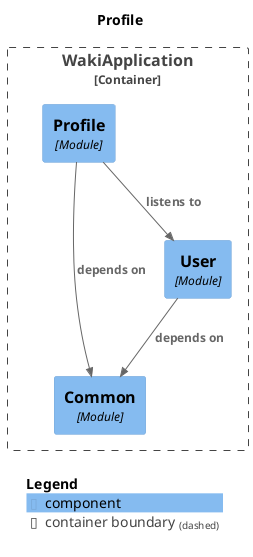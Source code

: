 @startuml
set separator none
title Profile

top to bottom direction

!include <C4/C4>
!include <C4/C4_Context>
!include <C4/C4_Component>

Container_Boundary("WakiApplication.WakiApplication_boundary", "WakiApplication", $tags="") {
  Component(WakiApplication.WakiApplication.Common, "Common", $techn="Module", $descr="", $tags="", $link="")
  Component(WakiApplication.WakiApplication.User, "User", $techn="Module", $descr="", $tags="", $link="")
  Component(WakiApplication.WakiApplication.Profile, "Profile", $techn="Module", $descr="", $tags="", $link="")
}

Rel(WakiApplication.WakiApplication.Profile, WakiApplication.WakiApplication.User, "listens to", $techn="", $tags="", $link="")
Rel(WakiApplication.WakiApplication.Profile, WakiApplication.WakiApplication.Common, "depends on", $techn="", $tags="", $link="")
Rel(WakiApplication.WakiApplication.User, WakiApplication.WakiApplication.Common, "depends on", $techn="", $tags="", $link="")

SHOW_LEGEND(true)
@enduml